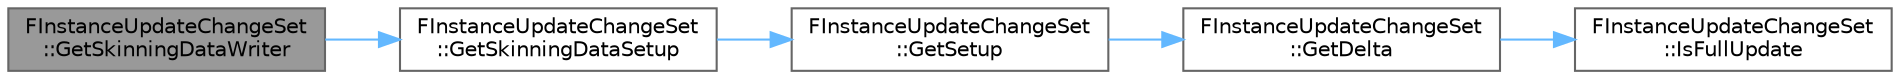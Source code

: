 digraph "FInstanceUpdateChangeSet::GetSkinningDataWriter"
{
 // INTERACTIVE_SVG=YES
 // LATEX_PDF_SIZE
  bgcolor="transparent";
  edge [fontname=Helvetica,fontsize=10,labelfontname=Helvetica,labelfontsize=10];
  node [fontname=Helvetica,fontsize=10,shape=box,height=0.2,width=0.4];
  rankdir="LR";
  Node1 [id="Node000001",label="FInstanceUpdateChangeSet\l::GetSkinningDataWriter",height=0.2,width=0.4,color="gray40", fillcolor="grey60", style="filled", fontcolor="black",tooltip=" "];
  Node1 -> Node2 [id="edge1_Node000001_Node000002",color="steelblue1",style="solid",tooltip=" "];
  Node2 [id="Node000002",label="FInstanceUpdateChangeSet\l::GetSkinningDataSetup",height=0.2,width=0.4,color="grey40", fillcolor="white", style="filled",URL="$d3/d96/classFInstanceUpdateChangeSet.html#a78555638f9a276905839f8d036916a4b",tooltip=" "];
  Node2 -> Node3 [id="edge2_Node000002_Node000003",color="steelblue1",style="solid",tooltip=" "];
  Node3 [id="Node000003",label="FInstanceUpdateChangeSet\l::GetSetup",height=0.2,width=0.4,color="grey40", fillcolor="white", style="filled",URL="$d3/d96/classFInstanceUpdateChangeSet.html#ab4c74e1fbd602800333ea45ac4bd6da5",tooltip=" "];
  Node3 -> Node4 [id="edge3_Node000003_Node000004",color="steelblue1",style="solid",tooltip=" "];
  Node4 [id="Node000004",label="FInstanceUpdateChangeSet\l::GetDelta",height=0.2,width=0.4,color="grey40", fillcolor="white", style="filled",URL="$d3/d96/classFInstanceUpdateChangeSet.html#a443b13f4dfcd9d03b97c2f0228c5ad8c",tooltip=" "];
  Node4 -> Node5 [id="edge4_Node000004_Node000005",color="steelblue1",style="solid",tooltip=" "];
  Node5 [id="Node000005",label="FInstanceUpdateChangeSet\l::IsFullUpdate",height=0.2,width=0.4,color="grey40", fillcolor="white", style="filled",URL="$d3/d96/classFInstanceUpdateChangeSet.html#aa0983da6b344f2b695a65e8ee13fff61",tooltip=" "];
}
